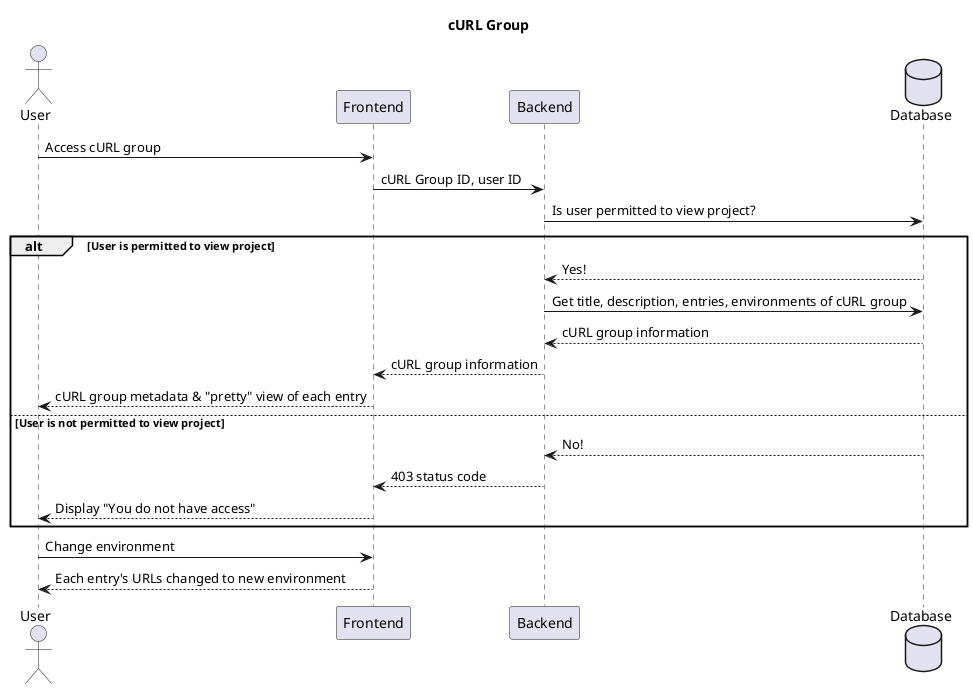 @startuml
title cURL Group

actor User
participant Frontend 
participant Backend
database Database

User -> Frontend: Access cURL group
Frontend -> Backend: cURL Group ID, user ID
Backend -> Database: Is user permitted to view project?

alt User is permitted to view project
Database --> Backend: Yes!
Backend -> Database: Get title, description, entries, environments of cURL group
Database --> Backend: cURL group information
Backend --> Frontend: cURL group information
Frontend --> User: cURL group metadata & "pretty" view of each entry
else User is not permitted to view project
Database --> Backend: No!
Backend --> Frontend: 403 status code
Frontend --> User: Display "You do not have access"
end

User -> Frontend: Change environment
Frontend --> User: Each entry's URLs changed to new environment

@enduml
